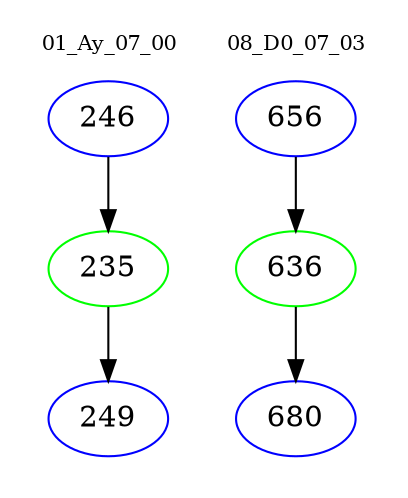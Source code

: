 digraph{
subgraph cluster_0 {
color = white
label = "01_Ay_07_00";
fontsize=10;
T0_246 [label="246", color="blue"]
T0_246 -> T0_235 [color="black"]
T0_235 [label="235", color="green"]
T0_235 -> T0_249 [color="black"]
T0_249 [label="249", color="blue"]
}
subgraph cluster_1 {
color = white
label = "08_D0_07_03";
fontsize=10;
T1_656 [label="656", color="blue"]
T1_656 -> T1_636 [color="black"]
T1_636 [label="636", color="green"]
T1_636 -> T1_680 [color="black"]
T1_680 [label="680", color="blue"]
}
}
